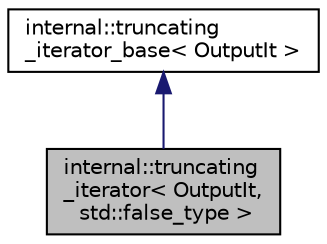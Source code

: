 digraph "internal::truncating_iterator&lt; OutputIt, std::false_type &gt;"
{
  edge [fontname="Helvetica",fontsize="10",labelfontname="Helvetica",labelfontsize="10"];
  node [fontname="Helvetica",fontsize="10",shape=record];
  Node2 [label="internal::truncating\l_iterator\< OutputIt,\l std::false_type \>",height=0.2,width=0.4,color="black", fillcolor="grey75", style="filled", fontcolor="black"];
  Node3 -> Node2 [dir="back",color="midnightblue",fontsize="10",style="solid",fontname="Helvetica"];
  Node3 [label="internal::truncating\l_iterator_base\< OutputIt \>",height=0.2,width=0.4,color="black", fillcolor="white", style="filled",URL="$classinternal_1_1truncating__iterator__base.html"];
}

